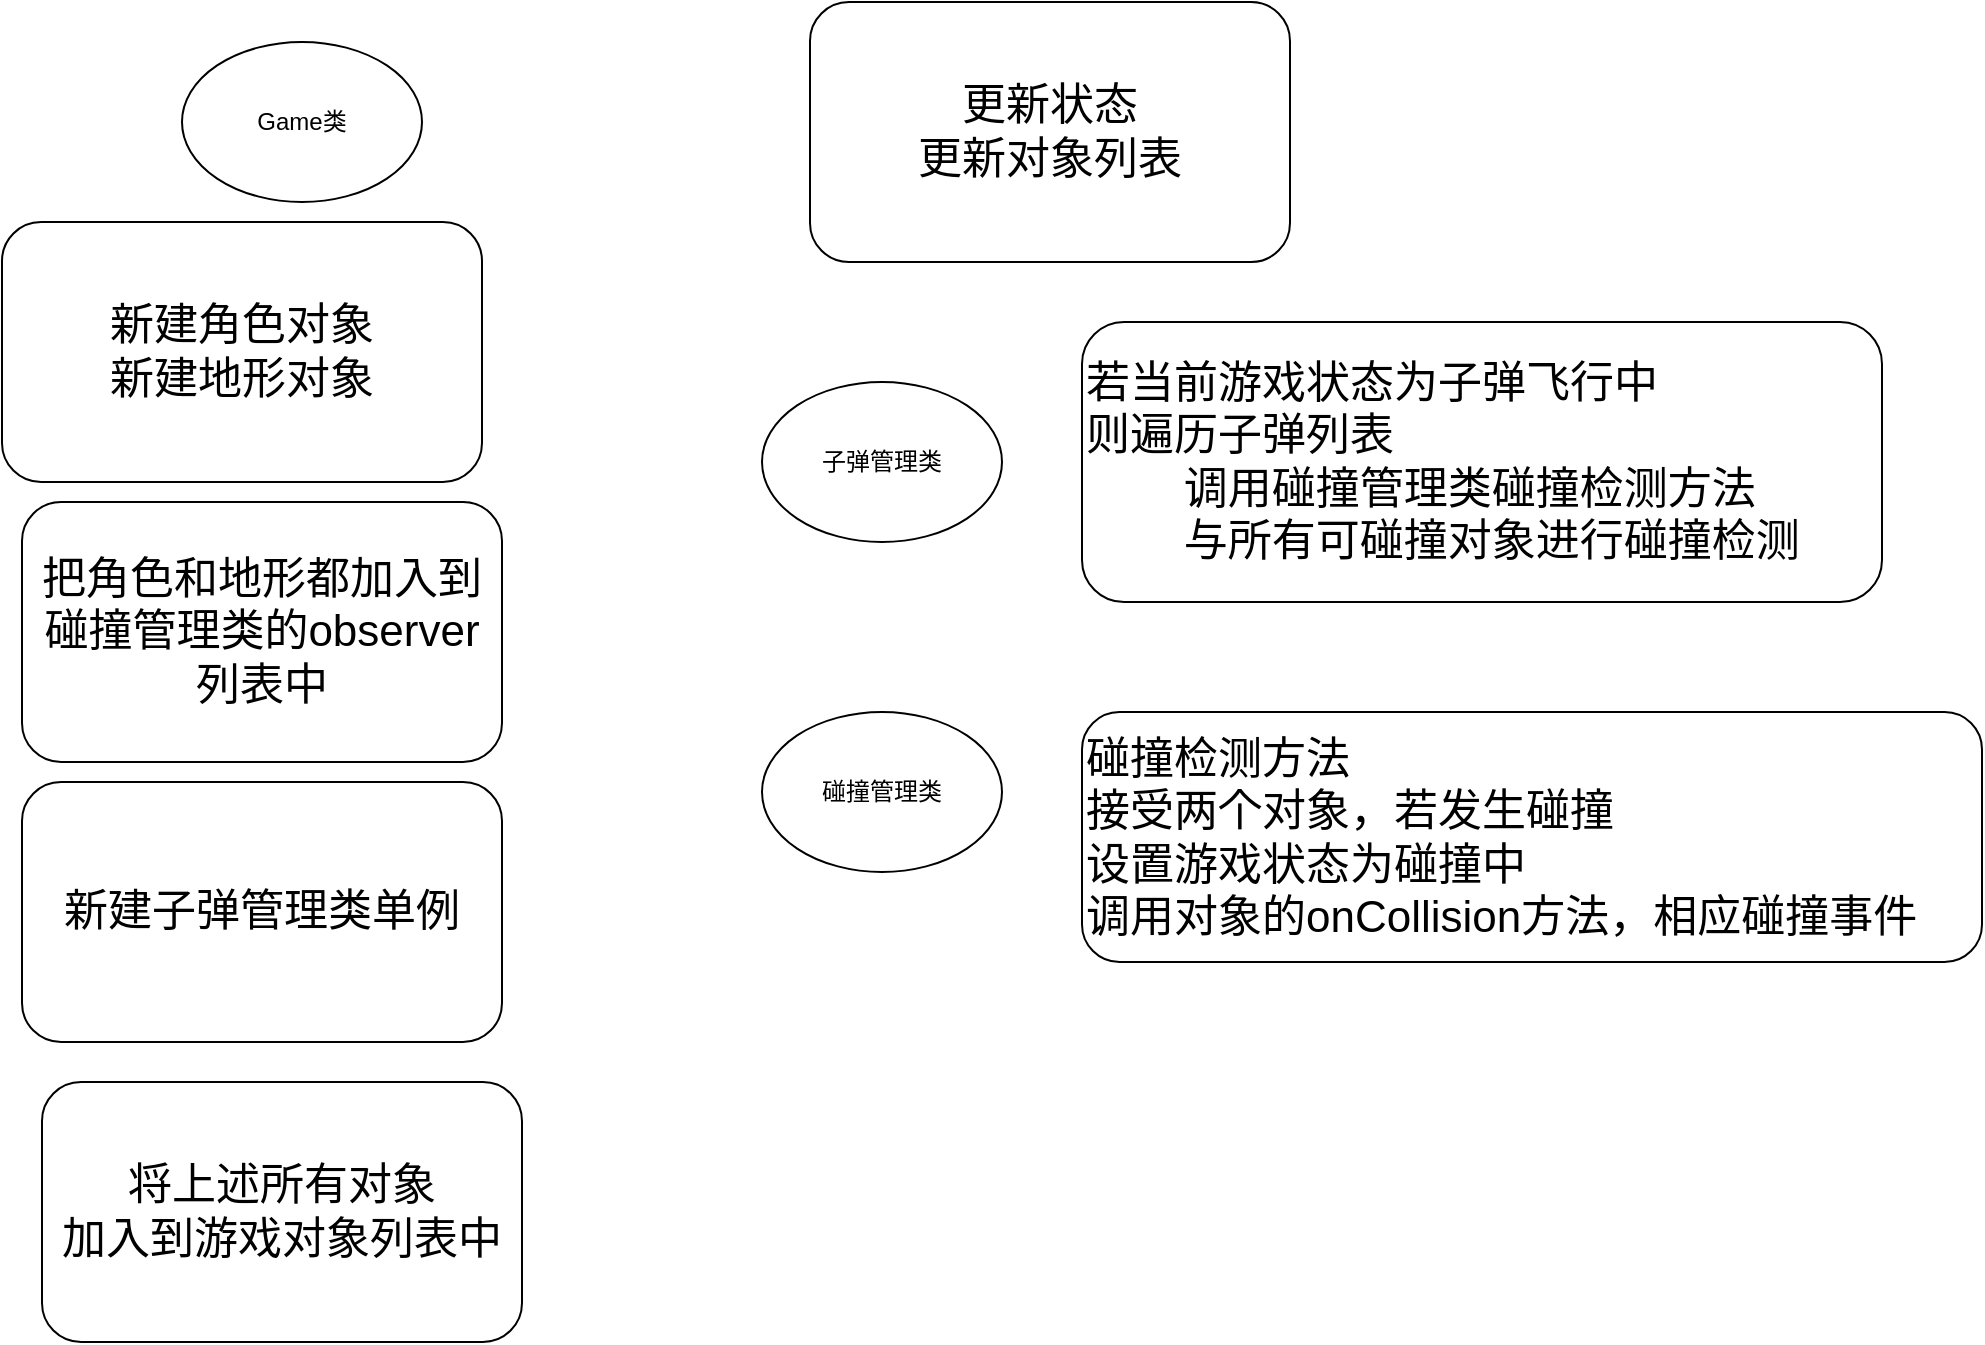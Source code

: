 <mxfile version="24.6.4" type="device">
  <diagram name="第 1 页" id="1KqacbCKhUC3VhXujElA">
    <mxGraphModel dx="1691" dy="516" grid="1" gridSize="10" guides="1" tooltips="1" connect="1" arrows="1" fold="1" page="1" pageScale="1" pageWidth="827" pageHeight="1169" math="0" shadow="0">
      <root>
        <mxCell id="0" />
        <mxCell id="1" parent="0" />
        <mxCell id="Az7Ihjlbr4Ys31aAAD3P-1" value="子弹管理类" style="ellipse;whiteSpace=wrap;html=1;" vertex="1" parent="1">
          <mxGeometry x="150" y="190" width="120" height="80" as="geometry" />
        </mxCell>
        <mxCell id="Az7Ihjlbr4Ys31aAAD3P-2" value="碰撞管理类" style="ellipse;whiteSpace=wrap;html=1;" vertex="1" parent="1">
          <mxGeometry x="150" y="355" width="120" height="80" as="geometry" />
        </mxCell>
        <mxCell id="Az7Ihjlbr4Ys31aAAD3P-3" value="Game类" style="ellipse;whiteSpace=wrap;html=1;" vertex="1" parent="1">
          <mxGeometry x="-140" y="20" width="120" height="80" as="geometry" />
        </mxCell>
        <mxCell id="Az7Ihjlbr4Ys31aAAD3P-4" value="碰撞检测方法&lt;div style=&quot;font-size: 22px;&quot;&gt;接受两个对象，若发生碰撞&lt;/div&gt;&lt;div style=&quot;font-size: 22px;&quot;&gt;设置游戏状态为碰撞中&lt;/div&gt;&lt;div style=&quot;font-size: 22px;&quot;&gt;调用对象的onCollision方法，相应碰撞事件&lt;/div&gt;" style="rounded=1;whiteSpace=wrap;html=1;fontSize=22;align=left;" vertex="1" parent="1">
          <mxGeometry x="310" y="355" width="450" height="125" as="geometry" />
        </mxCell>
        <mxCell id="Az7Ihjlbr4Ys31aAAD3P-6" value="把角色和地形都加入到碰撞管理类的observer列表中" style="rounded=1;whiteSpace=wrap;html=1;fontSize=22;" vertex="1" parent="1">
          <mxGeometry x="-220" y="250" width="240" height="130" as="geometry" />
        </mxCell>
        <mxCell id="Az7Ihjlbr4Ys31aAAD3P-7" value="更新状态&lt;div&gt;更新对象列表&lt;/div&gt;" style="rounded=1;whiteSpace=wrap;html=1;fontSize=22;" vertex="1" parent="1">
          <mxGeometry x="174" width="240" height="130" as="geometry" />
        </mxCell>
        <mxCell id="Az7Ihjlbr4Ys31aAAD3P-8" value="&lt;div&gt;新建角色对象&lt;/div&gt;&lt;div&gt;新建地形对象&lt;/div&gt;" style="rounded=1;whiteSpace=wrap;html=1;fontSize=22;" vertex="1" parent="1">
          <mxGeometry x="-230" y="110" width="240" height="130" as="geometry" />
        </mxCell>
        <mxCell id="Az7Ihjlbr4Ys31aAAD3P-10" value="新建子弹管理类单例" style="rounded=1;whiteSpace=wrap;html=1;fontSize=22;" vertex="1" parent="1">
          <mxGeometry x="-220" y="390" width="240" height="130" as="geometry" />
        </mxCell>
        <mxCell id="Az7Ihjlbr4Ys31aAAD3P-11" value="将上述所有对象&lt;div&gt;加入到游戏对象列表中&lt;/div&gt;" style="rounded=1;whiteSpace=wrap;html=1;fontSize=22;" vertex="1" parent="1">
          <mxGeometry x="-210" y="540" width="240" height="130" as="geometry" />
        </mxCell>
        <mxCell id="Az7Ihjlbr4Ys31aAAD3P-12" value="若当前游戏状态为子弹飞行中&lt;div&gt;则遍历子弹列表&lt;/div&gt;&lt;div&gt;&lt;span style=&quot;white-space: pre;&quot;&gt;&#x9;&lt;/span&gt;调用碰撞管理类碰撞检测方法&lt;/div&gt;&lt;div&gt;&lt;span style=&quot;white-space: pre;&quot;&gt;&#x9;&lt;/span&gt;与所有可碰撞对象进行碰撞检测&lt;/div&gt;" style="rounded=1;whiteSpace=wrap;html=1;fontSize=22;align=left;" vertex="1" parent="1">
          <mxGeometry x="310" y="160" width="400" height="140" as="geometry" />
        </mxCell>
      </root>
    </mxGraphModel>
  </diagram>
</mxfile>
